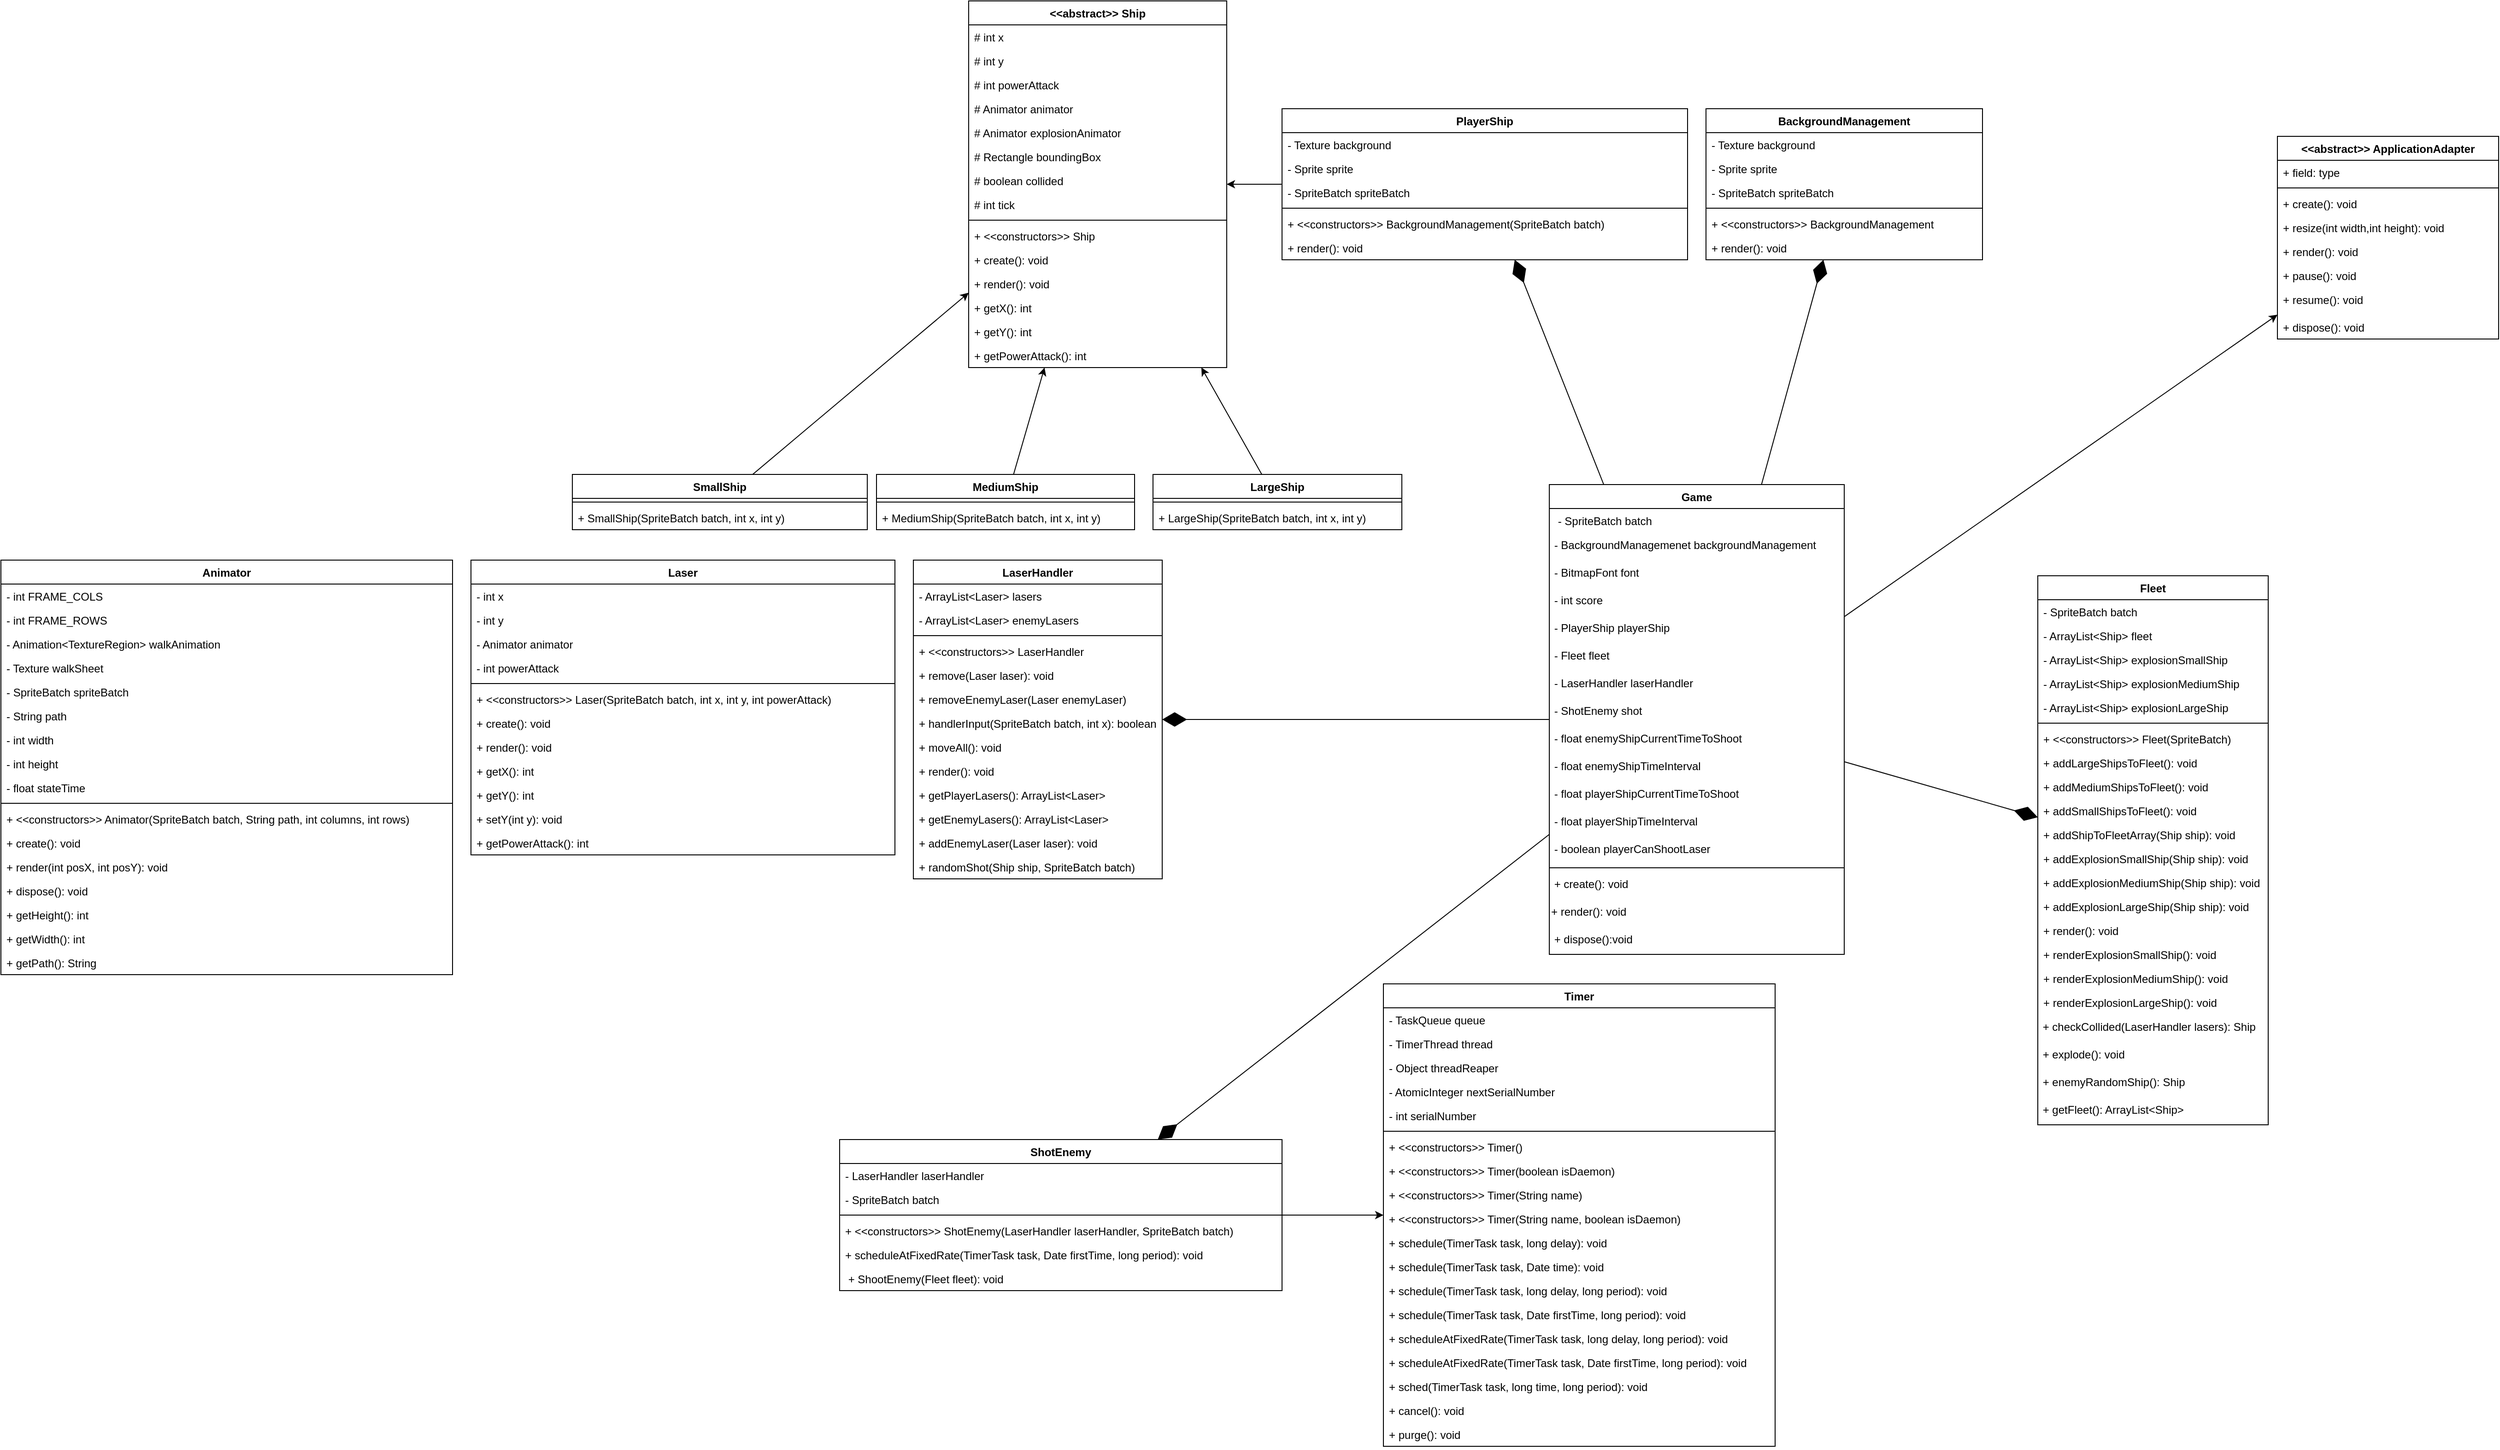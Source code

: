 <mxfile version="13.10.0" type="device"><diagram id="xO9tB3oJXpm8-txH_et_" name="Page-1"><mxGraphModel dx="3189" dy="1865" grid="1" gridSize="10" guides="1" tooltips="1" connect="1" arrows="1" fold="1" page="1" pageScale="1" pageWidth="827" pageHeight="1169" math="0" shadow="0"><root><mxCell id="0"/><mxCell id="1" parent="0"/><mxCell id="jhxN3Zaezb1N6122HeqL-1" value="&lt;&lt;abstract&gt;&gt; Ship" style="swimlane;fontStyle=1;align=center;verticalAlign=top;childLayout=stackLayout;horizontal=1;startSize=26;horizontalStack=0;resizeParent=1;resizeParentMax=0;resizeLast=0;collapsible=1;marginBottom=0;" vertex="1" parent="1"><mxGeometry x="-70" y="-337" width="280" height="398" as="geometry"><mxRectangle x="310" y="60" width="60" height="26" as="alternateBounds"/></mxGeometry></mxCell><mxCell id="jhxN3Zaezb1N6122HeqL-2" value="# int x" style="text;strokeColor=none;fillColor=none;align=left;verticalAlign=top;spacingLeft=4;spacingRight=4;overflow=hidden;rotatable=0;points=[[0,0.5],[1,0.5]];portConstraint=eastwest;" vertex="1" parent="jhxN3Zaezb1N6122HeqL-1"><mxGeometry y="26" width="280" height="26" as="geometry"/></mxCell><mxCell id="jhxN3Zaezb1N6122HeqL-119" value="# int y" style="text;strokeColor=none;fillColor=none;align=left;verticalAlign=top;spacingLeft=4;spacingRight=4;overflow=hidden;rotatable=0;points=[[0,0.5],[1,0.5]];portConstraint=eastwest;" vertex="1" parent="jhxN3Zaezb1N6122HeqL-1"><mxGeometry y="52" width="280" height="26" as="geometry"/></mxCell><mxCell id="jhxN3Zaezb1N6122HeqL-121" value="# int powerAttack" style="text;strokeColor=none;fillColor=none;align=left;verticalAlign=top;spacingLeft=4;spacingRight=4;overflow=hidden;rotatable=0;points=[[0,0.5],[1,0.5]];portConstraint=eastwest;" vertex="1" parent="jhxN3Zaezb1N6122HeqL-1"><mxGeometry y="78" width="280" height="26" as="geometry"/></mxCell><mxCell id="jhxN3Zaezb1N6122HeqL-122" value="# Animator animator" style="text;strokeColor=none;fillColor=none;align=left;verticalAlign=top;spacingLeft=4;spacingRight=4;overflow=hidden;rotatable=0;points=[[0,0.5],[1,0.5]];portConstraint=eastwest;" vertex="1" parent="jhxN3Zaezb1N6122HeqL-1"><mxGeometry y="104" width="280" height="26" as="geometry"/></mxCell><mxCell id="jhxN3Zaezb1N6122HeqL-123" value="# Animator explosionAnimator" style="text;strokeColor=none;fillColor=none;align=left;verticalAlign=top;spacingLeft=4;spacingRight=4;overflow=hidden;rotatable=0;points=[[0,0.5],[1,0.5]];portConstraint=eastwest;" vertex="1" parent="jhxN3Zaezb1N6122HeqL-1"><mxGeometry y="130" width="280" height="26" as="geometry"/></mxCell><mxCell id="jhxN3Zaezb1N6122HeqL-125" value="# Rectangle boundingBox" style="text;strokeColor=none;fillColor=none;align=left;verticalAlign=top;spacingLeft=4;spacingRight=4;overflow=hidden;rotatable=0;points=[[0,0.5],[1,0.5]];portConstraint=eastwest;" vertex="1" parent="jhxN3Zaezb1N6122HeqL-1"><mxGeometry y="156" width="280" height="26" as="geometry"/></mxCell><mxCell id="jhxN3Zaezb1N6122HeqL-126" value="# boolean collided" style="text;strokeColor=none;fillColor=none;align=left;verticalAlign=top;spacingLeft=4;spacingRight=4;overflow=hidden;rotatable=0;points=[[0,0.5],[1,0.5]];portConstraint=eastwest;" vertex="1" parent="jhxN3Zaezb1N6122HeqL-1"><mxGeometry y="182" width="280" height="26" as="geometry"/></mxCell><mxCell id="jhxN3Zaezb1N6122HeqL-127" value="# int tick" style="text;strokeColor=none;fillColor=none;align=left;verticalAlign=top;spacingLeft=4;spacingRight=4;overflow=hidden;rotatable=0;points=[[0,0.5],[1,0.5]];portConstraint=eastwest;" vertex="1" parent="jhxN3Zaezb1N6122HeqL-1"><mxGeometry y="208" width="280" height="26" as="geometry"/></mxCell><mxCell id="jhxN3Zaezb1N6122HeqL-3" value="" style="line;strokeWidth=1;fillColor=none;align=left;verticalAlign=middle;spacingTop=-1;spacingLeft=3;spacingRight=3;rotatable=0;labelPosition=right;points=[];portConstraint=eastwest;" vertex="1" parent="jhxN3Zaezb1N6122HeqL-1"><mxGeometry y="234" width="280" height="8" as="geometry"/></mxCell><mxCell id="jhxN3Zaezb1N6122HeqL-4" value="+ &lt;&lt;constructors&gt;&gt; Ship" style="text;strokeColor=none;fillColor=none;align=left;verticalAlign=top;spacingLeft=4;spacingRight=4;overflow=hidden;rotatable=0;points=[[0,0.5],[1,0.5]];portConstraint=eastwest;" vertex="1" parent="jhxN3Zaezb1N6122HeqL-1"><mxGeometry y="242" width="280" height="26" as="geometry"/></mxCell><mxCell id="jhxN3Zaezb1N6122HeqL-130" value="+ create(): void" style="text;strokeColor=none;fillColor=none;align=left;verticalAlign=top;spacingLeft=4;spacingRight=4;overflow=hidden;rotatable=0;points=[[0,0.5],[1,0.5]];portConstraint=eastwest;" vertex="1" parent="jhxN3Zaezb1N6122HeqL-1"><mxGeometry y="268" width="280" height="26" as="geometry"/></mxCell><mxCell id="jhxN3Zaezb1N6122HeqL-129" value="+ render(): void" style="text;strokeColor=none;fillColor=none;align=left;verticalAlign=top;spacingLeft=4;spacingRight=4;overflow=hidden;rotatable=0;points=[[0,0.5],[1,0.5]];portConstraint=eastwest;" vertex="1" parent="jhxN3Zaezb1N6122HeqL-1"><mxGeometry y="294" width="280" height="26" as="geometry"/></mxCell><mxCell id="jhxN3Zaezb1N6122HeqL-128" value="+ getX(): int" style="text;strokeColor=none;fillColor=none;align=left;verticalAlign=top;spacingLeft=4;spacingRight=4;overflow=hidden;rotatable=0;points=[[0,0.5],[1,0.5]];portConstraint=eastwest;" vertex="1" parent="jhxN3Zaezb1N6122HeqL-1"><mxGeometry y="320" width="280" height="26" as="geometry"/></mxCell><mxCell id="jhxN3Zaezb1N6122HeqL-131" value="+ getY(): int" style="text;strokeColor=none;fillColor=none;align=left;verticalAlign=top;spacingLeft=4;spacingRight=4;overflow=hidden;rotatable=0;points=[[0,0.5],[1,0.5]];portConstraint=eastwest;" vertex="1" parent="jhxN3Zaezb1N6122HeqL-1"><mxGeometry y="346" width="280" height="26" as="geometry"/></mxCell><mxCell id="jhxN3Zaezb1N6122HeqL-132" value="+ getPowerAttack(): int" style="text;strokeColor=none;fillColor=none;align=left;verticalAlign=top;spacingLeft=4;spacingRight=4;overflow=hidden;rotatable=0;points=[[0,0.5],[1,0.5]];portConstraint=eastwest;" vertex="1" parent="jhxN3Zaezb1N6122HeqL-1"><mxGeometry y="372" width="280" height="26" as="geometry"/></mxCell><mxCell id="jhxN3Zaezb1N6122HeqL-6" value="SmallShip" style="swimlane;fontStyle=1;align=center;verticalAlign=top;childLayout=stackLayout;horizontal=1;startSize=26;horizontalStack=0;resizeParent=1;resizeParentMax=0;resizeLast=0;collapsible=1;marginBottom=0;" vertex="1" parent="1"><mxGeometry x="-500" y="177" width="320" height="60" as="geometry"/></mxCell><mxCell id="jhxN3Zaezb1N6122HeqL-8" value="" style="line;strokeWidth=1;fillColor=none;align=left;verticalAlign=middle;spacingTop=-1;spacingLeft=3;spacingRight=3;rotatable=0;labelPosition=right;points=[];portConstraint=eastwest;" vertex="1" parent="jhxN3Zaezb1N6122HeqL-6"><mxGeometry y="26" width="320" height="8" as="geometry"/></mxCell><mxCell id="jhxN3Zaezb1N6122HeqL-9" value="+ SmallShip(SpriteBatch batch, int x, int y)" style="text;strokeColor=none;fillColor=none;align=left;verticalAlign=top;spacingLeft=4;spacingRight=4;overflow=hidden;rotatable=0;points=[[0,0.5],[1,0.5]];portConstraint=eastwest;" vertex="1" parent="jhxN3Zaezb1N6122HeqL-6"><mxGeometry y="34" width="320" height="26" as="geometry"/></mxCell><mxCell id="jhxN3Zaezb1N6122HeqL-18" value="MediumShip" style="swimlane;fontStyle=1;align=center;verticalAlign=top;childLayout=stackLayout;horizontal=1;startSize=26;horizontalStack=0;resizeParent=1;resizeParentMax=0;resizeLast=0;collapsible=1;marginBottom=0;" vertex="1" parent="1"><mxGeometry x="-170" y="177" width="280" height="60" as="geometry"/></mxCell><mxCell id="jhxN3Zaezb1N6122HeqL-20" value="" style="line;strokeWidth=1;fillColor=none;align=left;verticalAlign=middle;spacingTop=-1;spacingLeft=3;spacingRight=3;rotatable=0;labelPosition=right;points=[];portConstraint=eastwest;" vertex="1" parent="jhxN3Zaezb1N6122HeqL-18"><mxGeometry y="26" width="280" height="8" as="geometry"/></mxCell><mxCell id="jhxN3Zaezb1N6122HeqL-21" value="+ MediumShip(SpriteBatch batch, int x, int y)" style="text;strokeColor=none;fillColor=none;align=left;verticalAlign=top;spacingLeft=4;spacingRight=4;overflow=hidden;rotatable=0;points=[[0,0.5],[1,0.5]];portConstraint=eastwest;" vertex="1" parent="jhxN3Zaezb1N6122HeqL-18"><mxGeometry y="34" width="280" height="26" as="geometry"/></mxCell><mxCell id="jhxN3Zaezb1N6122HeqL-22" value="LargeShip" style="swimlane;fontStyle=1;align=center;verticalAlign=top;childLayout=stackLayout;horizontal=1;startSize=26;horizontalStack=0;resizeParent=1;resizeParentMax=0;resizeLast=0;collapsible=1;marginBottom=0;" vertex="1" parent="1"><mxGeometry x="130" y="177" width="270" height="60" as="geometry"/></mxCell><mxCell id="jhxN3Zaezb1N6122HeqL-24" value="" style="line;strokeWidth=1;fillColor=none;align=left;verticalAlign=middle;spacingTop=-1;spacingLeft=3;spacingRight=3;rotatable=0;labelPosition=right;points=[];portConstraint=eastwest;" vertex="1" parent="jhxN3Zaezb1N6122HeqL-22"><mxGeometry y="26" width="270" height="8" as="geometry"/></mxCell><mxCell id="jhxN3Zaezb1N6122HeqL-25" value="+ LargeShip(SpriteBatch batch, int x, int y)" style="text;strokeColor=none;fillColor=none;align=left;verticalAlign=top;spacingLeft=4;spacingRight=4;overflow=hidden;rotatable=0;points=[[0,0.5],[1,0.5]];portConstraint=eastwest;" vertex="1" parent="jhxN3Zaezb1N6122HeqL-22"><mxGeometry y="34" width="270" height="26" as="geometry"/></mxCell><mxCell id="jhxN3Zaezb1N6122HeqL-26" value="Fleet" style="swimlane;fontStyle=1;align=center;verticalAlign=top;childLayout=stackLayout;horizontal=1;startSize=26;horizontalStack=0;resizeParent=1;resizeParentMax=0;resizeLast=0;collapsible=1;marginBottom=0;" vertex="1" parent="1"><mxGeometry x="1090" y="287" width="250" height="596" as="geometry"/></mxCell><mxCell id="jhxN3Zaezb1N6122HeqL-27" value="- SpriteBatch batch" style="text;strokeColor=none;fillColor=none;align=left;verticalAlign=top;spacingLeft=4;spacingRight=4;overflow=hidden;rotatable=0;points=[[0,0.5],[1,0.5]];portConstraint=eastwest;" vertex="1" parent="jhxN3Zaezb1N6122HeqL-26"><mxGeometry y="26" width="250" height="26" as="geometry"/></mxCell><mxCell id="jhxN3Zaezb1N6122HeqL-137" value="- ArrayList&lt;Ship&gt; fleet" style="text;strokeColor=none;fillColor=none;align=left;verticalAlign=top;spacingLeft=4;spacingRight=4;overflow=hidden;rotatable=0;points=[[0,0.5],[1,0.5]];portConstraint=eastwest;" vertex="1" parent="jhxN3Zaezb1N6122HeqL-26"><mxGeometry y="52" width="250" height="26" as="geometry"/></mxCell><mxCell id="jhxN3Zaezb1N6122HeqL-139" value="- ArrayList&lt;Ship&gt; explosionSmallShip" style="text;strokeColor=none;fillColor=none;align=left;verticalAlign=top;spacingLeft=4;spacingRight=4;overflow=hidden;rotatable=0;points=[[0,0.5],[1,0.5]];portConstraint=eastwest;" vertex="1" parent="jhxN3Zaezb1N6122HeqL-26"><mxGeometry y="78" width="250" height="26" as="geometry"/></mxCell><mxCell id="jhxN3Zaezb1N6122HeqL-140" value="- ArrayList&lt;Ship&gt; explosionMediumShip" style="text;strokeColor=none;fillColor=none;align=left;verticalAlign=top;spacingLeft=4;spacingRight=4;overflow=hidden;rotatable=0;points=[[0,0.5],[1,0.5]];portConstraint=eastwest;" vertex="1" parent="jhxN3Zaezb1N6122HeqL-26"><mxGeometry y="104" width="250" height="26" as="geometry"/></mxCell><mxCell id="jhxN3Zaezb1N6122HeqL-138" value="- ArrayList&lt;Ship&gt; explosionLargeShip" style="text;strokeColor=none;fillColor=none;align=left;verticalAlign=top;spacingLeft=4;spacingRight=4;overflow=hidden;rotatable=0;points=[[0,0.5],[1,0.5]];portConstraint=eastwest;" vertex="1" parent="jhxN3Zaezb1N6122HeqL-26"><mxGeometry y="130" width="250" height="26" as="geometry"/></mxCell><mxCell id="jhxN3Zaezb1N6122HeqL-28" value="" style="line;strokeWidth=1;fillColor=none;align=left;verticalAlign=middle;spacingTop=-1;spacingLeft=3;spacingRight=3;rotatable=0;labelPosition=right;points=[];portConstraint=eastwest;" vertex="1" parent="jhxN3Zaezb1N6122HeqL-26"><mxGeometry y="156" width="250" height="8" as="geometry"/></mxCell><mxCell id="jhxN3Zaezb1N6122HeqL-29" value="+ &lt;&lt;constructors&gt;&gt; Fleet(SpriteBatch)" style="text;strokeColor=none;fillColor=none;align=left;verticalAlign=top;spacingLeft=4;spacingRight=4;overflow=hidden;rotatable=0;points=[[0,0.5],[1,0.5]];portConstraint=eastwest;" vertex="1" parent="jhxN3Zaezb1N6122HeqL-26"><mxGeometry y="164" width="250" height="26" as="geometry"/></mxCell><mxCell id="jhxN3Zaezb1N6122HeqL-141" value="+ addLargeShipsToFleet(): void" style="text;strokeColor=none;fillColor=none;align=left;verticalAlign=top;spacingLeft=4;spacingRight=4;overflow=hidden;rotatable=0;points=[[0,0.5],[1,0.5]];portConstraint=eastwest;" vertex="1" parent="jhxN3Zaezb1N6122HeqL-26"><mxGeometry y="190" width="250" height="26" as="geometry"/></mxCell><mxCell id="jhxN3Zaezb1N6122HeqL-142" value="+ addMediumShipsToFleet(): void" style="text;strokeColor=none;fillColor=none;align=left;verticalAlign=top;spacingLeft=4;spacingRight=4;overflow=hidden;rotatable=0;points=[[0,0.5],[1,0.5]];portConstraint=eastwest;" vertex="1" parent="jhxN3Zaezb1N6122HeqL-26"><mxGeometry y="216" width="250" height="26" as="geometry"/></mxCell><mxCell id="jhxN3Zaezb1N6122HeqL-143" value="+ addSmallShipsToFleet(): void" style="text;strokeColor=none;fillColor=none;align=left;verticalAlign=top;spacingLeft=4;spacingRight=4;overflow=hidden;rotatable=0;points=[[0,0.5],[1,0.5]];portConstraint=eastwest;" vertex="1" parent="jhxN3Zaezb1N6122HeqL-26"><mxGeometry y="242" width="250" height="26" as="geometry"/></mxCell><mxCell id="jhxN3Zaezb1N6122HeqL-144" value="+ addShipToFleetArray(Ship ship): void" style="text;strokeColor=none;fillColor=none;align=left;verticalAlign=top;spacingLeft=4;spacingRight=4;overflow=hidden;rotatable=0;points=[[0,0.5],[1,0.5]];portConstraint=eastwest;" vertex="1" parent="jhxN3Zaezb1N6122HeqL-26"><mxGeometry y="268" width="250" height="26" as="geometry"/></mxCell><mxCell id="jhxN3Zaezb1N6122HeqL-146" value="+ addExplosionSmallShip(Ship ship): void" style="text;strokeColor=none;fillColor=none;align=left;verticalAlign=top;spacingLeft=4;spacingRight=4;overflow=hidden;rotatable=0;points=[[0,0.5],[1,0.5]];portConstraint=eastwest;" vertex="1" parent="jhxN3Zaezb1N6122HeqL-26"><mxGeometry y="294" width="250" height="26" as="geometry"/></mxCell><mxCell id="jhxN3Zaezb1N6122HeqL-149" value="+ addExplosionMediumShip(Ship ship): void" style="text;strokeColor=none;fillColor=none;align=left;verticalAlign=top;spacingLeft=4;spacingRight=4;overflow=hidden;rotatable=0;points=[[0,0.5],[1,0.5]];portConstraint=eastwest;" vertex="1" parent="jhxN3Zaezb1N6122HeqL-26"><mxGeometry y="320" width="250" height="26" as="geometry"/></mxCell><mxCell id="jhxN3Zaezb1N6122HeqL-148" value="+ addExplosionLargeShip(Ship ship): void" style="text;strokeColor=none;fillColor=none;align=left;verticalAlign=top;spacingLeft=4;spacingRight=4;overflow=hidden;rotatable=0;points=[[0,0.5],[1,0.5]];portConstraint=eastwest;" vertex="1" parent="jhxN3Zaezb1N6122HeqL-26"><mxGeometry y="346" width="250" height="26" as="geometry"/></mxCell><mxCell id="jhxN3Zaezb1N6122HeqL-147" value="+ render(): void" style="text;strokeColor=none;fillColor=none;align=left;verticalAlign=top;spacingLeft=4;spacingRight=4;overflow=hidden;rotatable=0;points=[[0,0.5],[1,0.5]];portConstraint=eastwest;" vertex="1" parent="jhxN3Zaezb1N6122HeqL-26"><mxGeometry y="372" width="250" height="26" as="geometry"/></mxCell><mxCell id="jhxN3Zaezb1N6122HeqL-151" value="+ renderExplosionSmallShip(): void" style="text;strokeColor=none;fillColor=none;align=left;verticalAlign=top;spacingLeft=4;spacingRight=4;overflow=hidden;rotatable=0;points=[[0,0.5],[1,0.5]];portConstraint=eastwest;" vertex="1" parent="jhxN3Zaezb1N6122HeqL-26"><mxGeometry y="398" width="250" height="26" as="geometry"/></mxCell><mxCell id="jhxN3Zaezb1N6122HeqL-152" value="+ renderExplosionMediumShip(): void" style="text;strokeColor=none;fillColor=none;align=left;verticalAlign=top;spacingLeft=4;spacingRight=4;overflow=hidden;rotatable=0;points=[[0,0.5],[1,0.5]];portConstraint=eastwest;" vertex="1" parent="jhxN3Zaezb1N6122HeqL-26"><mxGeometry y="424" width="250" height="26" as="geometry"/></mxCell><mxCell id="jhxN3Zaezb1N6122HeqL-150" value="+ renderExplosionLargeShip(): void" style="text;strokeColor=none;fillColor=none;align=left;verticalAlign=top;spacingLeft=4;spacingRight=4;overflow=hidden;rotatable=0;points=[[0,0.5],[1,0.5]];portConstraint=eastwest;" vertex="1" parent="jhxN3Zaezb1N6122HeqL-26"><mxGeometry y="450" width="250" height="26" as="geometry"/></mxCell><mxCell id="jhxN3Zaezb1N6122HeqL-153" value="&amp;nbsp;+ checkCollided(LaserHandler lasers): Ship" style="text;whiteSpace=wrap;html=1;fontSize=12;" vertex="1" parent="jhxN3Zaezb1N6122HeqL-26"><mxGeometry y="476" width="250" height="30" as="geometry"/></mxCell><mxCell id="jhxN3Zaezb1N6122HeqL-154" value="&amp;nbsp;+ explode(): void" style="text;whiteSpace=wrap;html=1;fontSize=12;" vertex="1" parent="jhxN3Zaezb1N6122HeqL-26"><mxGeometry y="506" width="250" height="30" as="geometry"/></mxCell><mxCell id="jhxN3Zaezb1N6122HeqL-155" value="&amp;nbsp;+ enemyRandomShip(): Ship" style="text;whiteSpace=wrap;html=1;fontSize=12;" vertex="1" parent="jhxN3Zaezb1N6122HeqL-26"><mxGeometry y="536" width="250" height="30" as="geometry"/></mxCell><mxCell id="jhxN3Zaezb1N6122HeqL-156" value="&amp;nbsp;+ getFleet(): ArrayList&amp;lt;Ship&amp;gt;" style="text;whiteSpace=wrap;html=1;fontSize=12;" vertex="1" parent="jhxN3Zaezb1N6122HeqL-26"><mxGeometry y="566" width="250" height="30" as="geometry"/></mxCell><mxCell id="jhxN3Zaezb1N6122HeqL-30" value="" style="endArrow=classic;html=1;" edge="1" parent="1" source="jhxN3Zaezb1N6122HeqL-6" target="jhxN3Zaezb1N6122HeqL-1"><mxGeometry width="50" height="50" relative="1" as="geometry"><mxPoint x="390" y="350" as="sourcePoint"/><mxPoint x="440" y="300" as="targetPoint"/></mxGeometry></mxCell><mxCell id="jhxN3Zaezb1N6122HeqL-31" value="" style="endArrow=classic;html=1;" edge="1" parent="1" source="jhxN3Zaezb1N6122HeqL-18" target="jhxN3Zaezb1N6122HeqL-1"><mxGeometry width="50" height="50" relative="1" as="geometry"><mxPoint x="390" y="350" as="sourcePoint"/><mxPoint x="440" y="300" as="targetPoint"/></mxGeometry></mxCell><mxCell id="jhxN3Zaezb1N6122HeqL-32" value="" style="endArrow=classic;html=1;" edge="1" parent="1" source="jhxN3Zaezb1N6122HeqL-22" target="jhxN3Zaezb1N6122HeqL-1"><mxGeometry width="50" height="50" relative="1" as="geometry"><mxPoint x="390" y="350" as="sourcePoint"/><mxPoint x="440" y="300" as="targetPoint"/></mxGeometry></mxCell><mxCell id="jhxN3Zaezb1N6122HeqL-33" value="PlayerShip" style="swimlane;fontStyle=1;align=center;verticalAlign=top;childLayout=stackLayout;horizontal=1;startSize=26;horizontalStack=0;resizeParent=1;resizeParentMax=0;resizeLast=0;collapsible=1;marginBottom=0;" vertex="1" parent="1"><mxGeometry x="270" y="-220" width="440" height="164" as="geometry"/></mxCell><mxCell id="jhxN3Zaezb1N6122HeqL-34" value="- Texture background" style="text;strokeColor=none;fillColor=none;align=left;verticalAlign=top;spacingLeft=4;spacingRight=4;overflow=hidden;rotatable=0;points=[[0,0.5],[1,0.5]];portConstraint=eastwest;" vertex="1" parent="jhxN3Zaezb1N6122HeqL-33"><mxGeometry y="26" width="440" height="26" as="geometry"/></mxCell><mxCell id="jhxN3Zaezb1N6122HeqL-134" value="- Sprite sprite" style="text;strokeColor=none;fillColor=none;align=left;verticalAlign=top;spacingLeft=4;spacingRight=4;overflow=hidden;rotatable=0;points=[[0,0.5],[1,0.5]];portConstraint=eastwest;" vertex="1" parent="jhxN3Zaezb1N6122HeqL-33"><mxGeometry y="52" width="440" height="26" as="geometry"/></mxCell><mxCell id="jhxN3Zaezb1N6122HeqL-133" value="- SpriteBatch spriteBatch" style="text;strokeColor=none;fillColor=none;align=left;verticalAlign=top;spacingLeft=4;spacingRight=4;overflow=hidden;rotatable=0;points=[[0,0.5],[1,0.5]];portConstraint=eastwest;" vertex="1" parent="jhxN3Zaezb1N6122HeqL-33"><mxGeometry y="78" width="440" height="26" as="geometry"/></mxCell><mxCell id="jhxN3Zaezb1N6122HeqL-35" value="" style="line;strokeWidth=1;fillColor=none;align=left;verticalAlign=middle;spacingTop=-1;spacingLeft=3;spacingRight=3;rotatable=0;labelPosition=right;points=[];portConstraint=eastwest;" vertex="1" parent="jhxN3Zaezb1N6122HeqL-33"><mxGeometry y="104" width="440" height="8" as="geometry"/></mxCell><mxCell id="jhxN3Zaezb1N6122HeqL-36" value="+ &lt;&lt;constructors&gt;&gt; BackgroundManagement(SpriteBatch batch)" style="text;strokeColor=none;fillColor=none;align=left;verticalAlign=top;spacingLeft=4;spacingRight=4;overflow=hidden;rotatable=0;points=[[0,0.5],[1,0.5]];portConstraint=eastwest;" vertex="1" parent="jhxN3Zaezb1N6122HeqL-33"><mxGeometry y="112" width="440" height="26" as="geometry"/></mxCell><mxCell id="jhxN3Zaezb1N6122HeqL-135" value="+ render(): void" style="text;strokeColor=none;fillColor=none;align=left;verticalAlign=top;spacingLeft=4;spacingRight=4;overflow=hidden;rotatable=0;points=[[0,0.5],[1,0.5]];portConstraint=eastwest;" vertex="1" parent="jhxN3Zaezb1N6122HeqL-33"><mxGeometry y="138" width="440" height="26" as="geometry"/></mxCell><mxCell id="jhxN3Zaezb1N6122HeqL-37" value="" style="endArrow=classic;html=1;" edge="1" parent="1" source="jhxN3Zaezb1N6122HeqL-33" target="jhxN3Zaezb1N6122HeqL-1"><mxGeometry width="50" height="50" relative="1" as="geometry"><mxPoint x="390" y="360" as="sourcePoint"/><mxPoint x="440" y="310" as="targetPoint"/></mxGeometry></mxCell><mxCell id="jhxN3Zaezb1N6122HeqL-38" value="LaserHandler" style="swimlane;fontStyle=1;align=center;verticalAlign=top;childLayout=stackLayout;horizontal=1;startSize=26;horizontalStack=0;resizeParent=1;resizeParentMax=0;resizeLast=0;collapsible=1;marginBottom=0;" vertex="1" parent="1"><mxGeometry x="-130" y="270" width="270" height="346" as="geometry"/></mxCell><mxCell id="jhxN3Zaezb1N6122HeqL-39" value="- ArrayList&lt;Laser&gt; lasers" style="text;strokeColor=none;fillColor=none;align=left;verticalAlign=top;spacingLeft=4;spacingRight=4;overflow=hidden;rotatable=0;points=[[0,0.5],[1,0.5]];portConstraint=eastwest;" vertex="1" parent="jhxN3Zaezb1N6122HeqL-38"><mxGeometry y="26" width="270" height="26" as="geometry"/></mxCell><mxCell id="jhxN3Zaezb1N6122HeqL-167" value="- ArrayList&lt;Laser&gt; enemyLasers" style="text;strokeColor=none;fillColor=none;align=left;verticalAlign=top;spacingLeft=4;spacingRight=4;overflow=hidden;rotatable=0;points=[[0,0.5],[1,0.5]];portConstraint=eastwest;" vertex="1" parent="jhxN3Zaezb1N6122HeqL-38"><mxGeometry y="52" width="270" height="26" as="geometry"/></mxCell><mxCell id="jhxN3Zaezb1N6122HeqL-40" value="" style="line;strokeWidth=1;fillColor=none;align=left;verticalAlign=middle;spacingTop=-1;spacingLeft=3;spacingRight=3;rotatable=0;labelPosition=right;points=[];portConstraint=eastwest;" vertex="1" parent="jhxN3Zaezb1N6122HeqL-38"><mxGeometry y="78" width="270" height="8" as="geometry"/></mxCell><mxCell id="jhxN3Zaezb1N6122HeqL-41" value="+ &lt;&lt;constructors&gt;&gt; LaserHandler" style="text;strokeColor=none;fillColor=none;align=left;verticalAlign=top;spacingLeft=4;spacingRight=4;overflow=hidden;rotatable=0;points=[[0,0.5],[1,0.5]];portConstraint=eastwest;" vertex="1" parent="jhxN3Zaezb1N6122HeqL-38"><mxGeometry y="86" width="270" height="26" as="geometry"/></mxCell><mxCell id="jhxN3Zaezb1N6122HeqL-170" value="+ remove(Laser laser): void" style="text;strokeColor=none;fillColor=none;align=left;verticalAlign=top;spacingLeft=4;spacingRight=4;overflow=hidden;rotatable=0;points=[[0,0.5],[1,0.5]];portConstraint=eastwest;" vertex="1" parent="jhxN3Zaezb1N6122HeqL-38"><mxGeometry y="112" width="270" height="26" as="geometry"/></mxCell><mxCell id="jhxN3Zaezb1N6122HeqL-171" value="+ removeEnemyLaser(Laser enemyLaser)" style="text;strokeColor=none;fillColor=none;align=left;verticalAlign=top;spacingLeft=4;spacingRight=4;overflow=hidden;rotatable=0;points=[[0,0.5],[1,0.5]];portConstraint=eastwest;" vertex="1" parent="jhxN3Zaezb1N6122HeqL-38"><mxGeometry y="138" width="270" height="26" as="geometry"/></mxCell><mxCell id="jhxN3Zaezb1N6122HeqL-175" value="+ handlerInput(SpriteBatch batch, int x): boolean" style="text;strokeColor=none;fillColor=none;align=left;verticalAlign=top;spacingLeft=4;spacingRight=4;overflow=hidden;rotatable=0;points=[[0,0.5],[1,0.5]];portConstraint=eastwest;" vertex="1" parent="jhxN3Zaezb1N6122HeqL-38"><mxGeometry y="164" width="270" height="26" as="geometry"/></mxCell><mxCell id="jhxN3Zaezb1N6122HeqL-174" value="+ moveAll(): void" style="text;strokeColor=none;fillColor=none;align=left;verticalAlign=top;spacingLeft=4;spacingRight=4;overflow=hidden;rotatable=0;points=[[0,0.5],[1,0.5]];portConstraint=eastwest;" vertex="1" parent="jhxN3Zaezb1N6122HeqL-38"><mxGeometry y="190" width="270" height="26" as="geometry"/></mxCell><mxCell id="jhxN3Zaezb1N6122HeqL-173" value="+ render(): void" style="text;strokeColor=none;fillColor=none;align=left;verticalAlign=top;spacingLeft=4;spacingRight=4;overflow=hidden;rotatable=0;points=[[0,0.5],[1,0.5]];portConstraint=eastwest;" vertex="1" parent="jhxN3Zaezb1N6122HeqL-38"><mxGeometry y="216" width="270" height="26" as="geometry"/></mxCell><mxCell id="jhxN3Zaezb1N6122HeqL-172" value="+ getPlayerLasers(): ArrayList&lt;Laser&gt;" style="text;strokeColor=none;fillColor=none;align=left;verticalAlign=top;spacingLeft=4;spacingRight=4;overflow=hidden;rotatable=0;points=[[0,0.5],[1,0.5]];portConstraint=eastwest;" vertex="1" parent="jhxN3Zaezb1N6122HeqL-38"><mxGeometry y="242" width="270" height="26" as="geometry"/></mxCell><mxCell id="jhxN3Zaezb1N6122HeqL-176" value="+ getEnemyLasers(): ArrayList&lt;Laser&gt;" style="text;strokeColor=none;fillColor=none;align=left;verticalAlign=top;spacingLeft=4;spacingRight=4;overflow=hidden;rotatable=0;points=[[0,0.5],[1,0.5]];portConstraint=eastwest;" vertex="1" parent="jhxN3Zaezb1N6122HeqL-38"><mxGeometry y="268" width="270" height="26" as="geometry"/></mxCell><mxCell id="jhxN3Zaezb1N6122HeqL-169" value="+ addEnemyLaser(Laser laser): void" style="text;strokeColor=none;fillColor=none;align=left;verticalAlign=top;spacingLeft=4;spacingRight=4;overflow=hidden;rotatable=0;points=[[0,0.5],[1,0.5]];portConstraint=eastwest;" vertex="1" parent="jhxN3Zaezb1N6122HeqL-38"><mxGeometry y="294" width="270" height="26" as="geometry"/></mxCell><mxCell id="jhxN3Zaezb1N6122HeqL-177" value="+ randomShot(Ship ship, SpriteBatch batch)" style="text;strokeColor=none;fillColor=none;align=left;verticalAlign=top;spacingLeft=4;spacingRight=4;overflow=hidden;rotatable=0;points=[[0,0.5],[1,0.5]];portConstraint=eastwest;" vertex="1" parent="jhxN3Zaezb1N6122HeqL-38"><mxGeometry y="320" width="270" height="26" as="geometry"/></mxCell><mxCell id="jhxN3Zaezb1N6122HeqL-42" value="Laser" style="swimlane;fontStyle=1;align=center;verticalAlign=top;childLayout=stackLayout;horizontal=1;startSize=26;horizontalStack=0;resizeParent=1;resizeParentMax=0;resizeLast=0;collapsible=1;marginBottom=0;" vertex="1" parent="1"><mxGeometry x="-610" y="270" width="460" height="320" as="geometry"/></mxCell><mxCell id="jhxN3Zaezb1N6122HeqL-43" value="- int x" style="text;strokeColor=none;fillColor=none;align=left;verticalAlign=top;spacingLeft=4;spacingRight=4;overflow=hidden;rotatable=0;points=[[0,0.5],[1,0.5]];portConstraint=eastwest;" vertex="1" parent="jhxN3Zaezb1N6122HeqL-42"><mxGeometry y="26" width="460" height="26" as="geometry"/></mxCell><mxCell id="jhxN3Zaezb1N6122HeqL-158" value="- int y" style="text;strokeColor=none;fillColor=none;align=left;verticalAlign=top;spacingLeft=4;spacingRight=4;overflow=hidden;rotatable=0;points=[[0,0.5],[1,0.5]];portConstraint=eastwest;" vertex="1" parent="jhxN3Zaezb1N6122HeqL-42"><mxGeometry y="52" width="460" height="26" as="geometry"/></mxCell><mxCell id="jhxN3Zaezb1N6122HeqL-159" value="- Animator animator" style="text;strokeColor=none;fillColor=none;align=left;verticalAlign=top;spacingLeft=4;spacingRight=4;overflow=hidden;rotatable=0;points=[[0,0.5],[1,0.5]];portConstraint=eastwest;" vertex="1" parent="jhxN3Zaezb1N6122HeqL-42"><mxGeometry y="78" width="460" height="26" as="geometry"/></mxCell><mxCell id="jhxN3Zaezb1N6122HeqL-157" value="- int powerAttack" style="text;strokeColor=none;fillColor=none;align=left;verticalAlign=top;spacingLeft=4;spacingRight=4;overflow=hidden;rotatable=0;points=[[0,0.5],[1,0.5]];portConstraint=eastwest;" vertex="1" parent="jhxN3Zaezb1N6122HeqL-42"><mxGeometry y="104" width="460" height="26" as="geometry"/></mxCell><mxCell id="jhxN3Zaezb1N6122HeqL-44" value="" style="line;strokeWidth=1;fillColor=none;align=left;verticalAlign=middle;spacingTop=-1;spacingLeft=3;spacingRight=3;rotatable=0;labelPosition=right;points=[];portConstraint=eastwest;" vertex="1" parent="jhxN3Zaezb1N6122HeqL-42"><mxGeometry y="130" width="460" height="8" as="geometry"/></mxCell><mxCell id="jhxN3Zaezb1N6122HeqL-161" value="+ &lt;&lt;constructors&gt;&gt; Laser(SpriteBatch batch, int x, int y, int powerAttack)" style="text;strokeColor=none;fillColor=none;align=left;verticalAlign=top;spacingLeft=4;spacingRight=4;overflow=hidden;rotatable=0;points=[[0,0.5],[1,0.5]];portConstraint=eastwest;" vertex="1" parent="jhxN3Zaezb1N6122HeqL-42"><mxGeometry y="138" width="460" height="26" as="geometry"/></mxCell><mxCell id="jhxN3Zaezb1N6122HeqL-45" value="+ create(): void" style="text;strokeColor=none;fillColor=none;align=left;verticalAlign=top;spacingLeft=4;spacingRight=4;overflow=hidden;rotatable=0;points=[[0,0.5],[1,0.5]];portConstraint=eastwest;" vertex="1" parent="jhxN3Zaezb1N6122HeqL-42"><mxGeometry y="164" width="460" height="26" as="geometry"/></mxCell><mxCell id="jhxN3Zaezb1N6122HeqL-163" value="+ render(): void" style="text;strokeColor=none;fillColor=none;align=left;verticalAlign=top;spacingLeft=4;spacingRight=4;overflow=hidden;rotatable=0;points=[[0,0.5],[1,0.5]];portConstraint=eastwest;" vertex="1" parent="jhxN3Zaezb1N6122HeqL-42"><mxGeometry y="190" width="460" height="26" as="geometry"/></mxCell><mxCell id="jhxN3Zaezb1N6122HeqL-164" value="+ getX(): int" style="text;strokeColor=none;fillColor=none;align=left;verticalAlign=top;spacingLeft=4;spacingRight=4;overflow=hidden;rotatable=0;points=[[0,0.5],[1,0.5]];portConstraint=eastwest;" vertex="1" parent="jhxN3Zaezb1N6122HeqL-42"><mxGeometry y="216" width="460" height="26" as="geometry"/></mxCell><mxCell id="jhxN3Zaezb1N6122HeqL-162" value="+ getY(): int" style="text;strokeColor=none;fillColor=none;align=left;verticalAlign=top;spacingLeft=4;spacingRight=4;overflow=hidden;rotatable=0;points=[[0,0.5],[1,0.5]];portConstraint=eastwest;" vertex="1" parent="jhxN3Zaezb1N6122HeqL-42"><mxGeometry y="242" width="460" height="26" as="geometry"/></mxCell><mxCell id="jhxN3Zaezb1N6122HeqL-160" value="+ setY(int y): void" style="text;strokeColor=none;fillColor=none;align=left;verticalAlign=top;spacingLeft=4;spacingRight=4;overflow=hidden;rotatable=0;points=[[0,0.5],[1,0.5]];portConstraint=eastwest;" vertex="1" parent="jhxN3Zaezb1N6122HeqL-42"><mxGeometry y="268" width="460" height="26" as="geometry"/></mxCell><mxCell id="jhxN3Zaezb1N6122HeqL-165" value="+ getPowerAttack(): int" style="text;strokeColor=none;fillColor=none;align=left;verticalAlign=top;spacingLeft=4;spacingRight=4;overflow=hidden;rotatable=0;points=[[0,0.5],[1,0.5]];portConstraint=eastwest;" vertex="1" parent="jhxN3Zaezb1N6122HeqL-42"><mxGeometry y="294" width="460" height="26" as="geometry"/></mxCell><mxCell id="jhxN3Zaezb1N6122HeqL-46" value="BackgroundManagement" style="swimlane;fontStyle=1;align=center;verticalAlign=top;childLayout=stackLayout;horizontal=1;startSize=26;horizontalStack=0;resizeParent=1;resizeParentMax=0;resizeLast=0;collapsible=1;marginBottom=0;" vertex="1" parent="1"><mxGeometry x="730" y="-220" width="300" height="164" as="geometry"/></mxCell><mxCell id="jhxN3Zaezb1N6122HeqL-47" value="- Texture background" style="text;strokeColor=none;fillColor=none;align=left;verticalAlign=top;spacingLeft=4;spacingRight=4;overflow=hidden;rotatable=0;points=[[0,0.5],[1,0.5]];portConstraint=eastwest;" vertex="1" parent="jhxN3Zaezb1N6122HeqL-46"><mxGeometry y="26" width="300" height="26" as="geometry"/></mxCell><mxCell id="jhxN3Zaezb1N6122HeqL-179" value="- Sprite sprite" style="text;strokeColor=none;fillColor=none;align=left;verticalAlign=top;spacingLeft=4;spacingRight=4;overflow=hidden;rotatable=0;points=[[0,0.5],[1,0.5]];portConstraint=eastwest;" vertex="1" parent="jhxN3Zaezb1N6122HeqL-46"><mxGeometry y="52" width="300" height="26" as="geometry"/></mxCell><mxCell id="jhxN3Zaezb1N6122HeqL-178" value="- SpriteBatch spriteBatch" style="text;strokeColor=none;fillColor=none;align=left;verticalAlign=top;spacingLeft=4;spacingRight=4;overflow=hidden;rotatable=0;points=[[0,0.5],[1,0.5]];portConstraint=eastwest;" vertex="1" parent="jhxN3Zaezb1N6122HeqL-46"><mxGeometry y="78" width="300" height="26" as="geometry"/></mxCell><mxCell id="jhxN3Zaezb1N6122HeqL-48" value="" style="line;strokeWidth=1;fillColor=none;align=left;verticalAlign=middle;spacingTop=-1;spacingLeft=3;spacingRight=3;rotatable=0;labelPosition=right;points=[];portConstraint=eastwest;" vertex="1" parent="jhxN3Zaezb1N6122HeqL-46"><mxGeometry y="104" width="300" height="8" as="geometry"/></mxCell><mxCell id="jhxN3Zaezb1N6122HeqL-49" value="+ &lt;&lt;constructors&gt;&gt; BackgroundManagement" style="text;strokeColor=none;fillColor=none;align=left;verticalAlign=top;spacingLeft=4;spacingRight=4;overflow=hidden;rotatable=0;points=[[0,0.5],[1,0.5]];portConstraint=eastwest;" vertex="1" parent="jhxN3Zaezb1N6122HeqL-46"><mxGeometry y="112" width="300" height="26" as="geometry"/></mxCell><mxCell id="jhxN3Zaezb1N6122HeqL-180" value="+ render(): void" style="text;strokeColor=none;fillColor=none;align=left;verticalAlign=top;spacingLeft=4;spacingRight=4;overflow=hidden;rotatable=0;points=[[0,0.5],[1,0.5]];portConstraint=eastwest;" vertex="1" parent="jhxN3Zaezb1N6122HeqL-46"><mxGeometry y="138" width="300" height="26" as="geometry"/></mxCell><mxCell id="jhxN3Zaezb1N6122HeqL-50" value="Animator" style="swimlane;fontStyle=1;align=center;verticalAlign=top;childLayout=stackLayout;horizontal=1;startSize=26;horizontalStack=0;resizeParent=1;resizeParentMax=0;resizeLast=0;collapsible=1;marginBottom=0;" vertex="1" parent="1"><mxGeometry x="-1120" y="270" width="490" height="450" as="geometry"/></mxCell><mxCell id="jhxN3Zaezb1N6122HeqL-51" value="- int FRAME_COLS" style="text;strokeColor=none;fillColor=none;align=left;verticalAlign=top;spacingLeft=4;spacingRight=4;overflow=hidden;rotatable=0;points=[[0,0.5],[1,0.5]];portConstraint=eastwest;" vertex="1" parent="jhxN3Zaezb1N6122HeqL-50"><mxGeometry y="26" width="490" height="26" as="geometry"/></mxCell><mxCell id="jhxN3Zaezb1N6122HeqL-181" value="- int FRAME_ROWS" style="text;strokeColor=none;fillColor=none;align=left;verticalAlign=top;spacingLeft=4;spacingRight=4;overflow=hidden;rotatable=0;points=[[0,0.5],[1,0.5]];portConstraint=eastwest;" vertex="1" parent="jhxN3Zaezb1N6122HeqL-50"><mxGeometry y="52" width="490" height="26" as="geometry"/></mxCell><mxCell id="jhxN3Zaezb1N6122HeqL-183" value="- Animation&lt;TextureRegion&gt; walkAnimation" style="text;strokeColor=none;fillColor=none;align=left;verticalAlign=top;spacingLeft=4;spacingRight=4;overflow=hidden;rotatable=0;points=[[0,0.5],[1,0.5]];portConstraint=eastwest;" vertex="1" parent="jhxN3Zaezb1N6122HeqL-50"><mxGeometry y="78" width="490" height="26" as="geometry"/></mxCell><mxCell id="jhxN3Zaezb1N6122HeqL-184" value="- Texture walkSheet" style="text;strokeColor=none;fillColor=none;align=left;verticalAlign=top;spacingLeft=4;spacingRight=4;overflow=hidden;rotatable=0;points=[[0,0.5],[1,0.5]];portConstraint=eastwest;" vertex="1" parent="jhxN3Zaezb1N6122HeqL-50"><mxGeometry y="104" width="490" height="26" as="geometry"/></mxCell><mxCell id="jhxN3Zaezb1N6122HeqL-185" value="- SpriteBatch spriteBatch" style="text;strokeColor=none;fillColor=none;align=left;verticalAlign=top;spacingLeft=4;spacingRight=4;overflow=hidden;rotatable=0;points=[[0,0.5],[1,0.5]];portConstraint=eastwest;" vertex="1" parent="jhxN3Zaezb1N6122HeqL-50"><mxGeometry y="130" width="490" height="26" as="geometry"/></mxCell><mxCell id="jhxN3Zaezb1N6122HeqL-182" value="- String path" style="text;strokeColor=none;fillColor=none;align=left;verticalAlign=top;spacingLeft=4;spacingRight=4;overflow=hidden;rotatable=0;points=[[0,0.5],[1,0.5]];portConstraint=eastwest;" vertex="1" parent="jhxN3Zaezb1N6122HeqL-50"><mxGeometry y="156" width="490" height="26" as="geometry"/></mxCell><mxCell id="jhxN3Zaezb1N6122HeqL-186" value="- int width" style="text;strokeColor=none;fillColor=none;align=left;verticalAlign=top;spacingLeft=4;spacingRight=4;overflow=hidden;rotatable=0;points=[[0,0.5],[1,0.5]];portConstraint=eastwest;" vertex="1" parent="jhxN3Zaezb1N6122HeqL-50"><mxGeometry y="182" width="490" height="26" as="geometry"/></mxCell><mxCell id="jhxN3Zaezb1N6122HeqL-187" value="- int height" style="text;strokeColor=none;fillColor=none;align=left;verticalAlign=top;spacingLeft=4;spacingRight=4;overflow=hidden;rotatable=0;points=[[0,0.5],[1,0.5]];portConstraint=eastwest;" vertex="1" parent="jhxN3Zaezb1N6122HeqL-50"><mxGeometry y="208" width="490" height="26" as="geometry"/></mxCell><mxCell id="jhxN3Zaezb1N6122HeqL-188" value="- float stateTime" style="text;strokeColor=none;fillColor=none;align=left;verticalAlign=top;spacingLeft=4;spacingRight=4;overflow=hidden;rotatable=0;points=[[0,0.5],[1,0.5]];portConstraint=eastwest;" vertex="1" parent="jhxN3Zaezb1N6122HeqL-50"><mxGeometry y="234" width="490" height="26" as="geometry"/></mxCell><mxCell id="jhxN3Zaezb1N6122HeqL-52" value="" style="line;strokeWidth=1;fillColor=none;align=left;verticalAlign=middle;spacingTop=-1;spacingLeft=3;spacingRight=3;rotatable=0;labelPosition=right;points=[];portConstraint=eastwest;" vertex="1" parent="jhxN3Zaezb1N6122HeqL-50"><mxGeometry y="260" width="490" height="8" as="geometry"/></mxCell><mxCell id="jhxN3Zaezb1N6122HeqL-53" value="+ &lt;&lt;constructors&gt;&gt; Animator(SpriteBatch batch, String path, int columns, int rows)" style="text;strokeColor=none;fillColor=none;align=left;verticalAlign=top;spacingLeft=4;spacingRight=4;overflow=hidden;rotatable=0;points=[[0,0.5],[1,0.5]];portConstraint=eastwest;" vertex="1" parent="jhxN3Zaezb1N6122HeqL-50"><mxGeometry y="268" width="490" height="26" as="geometry"/></mxCell><mxCell id="jhxN3Zaezb1N6122HeqL-189" value="+ create(): void" style="text;strokeColor=none;fillColor=none;align=left;verticalAlign=top;spacingLeft=4;spacingRight=4;overflow=hidden;rotatable=0;points=[[0,0.5],[1,0.5]];portConstraint=eastwest;" vertex="1" parent="jhxN3Zaezb1N6122HeqL-50"><mxGeometry y="294" width="490" height="26" as="geometry"/></mxCell><mxCell id="jhxN3Zaezb1N6122HeqL-191" value="+ render(int posX, int posY): void" style="text;strokeColor=none;fillColor=none;align=left;verticalAlign=top;spacingLeft=4;spacingRight=4;overflow=hidden;rotatable=0;points=[[0,0.5],[1,0.5]];portConstraint=eastwest;" vertex="1" parent="jhxN3Zaezb1N6122HeqL-50"><mxGeometry y="320" width="490" height="26" as="geometry"/></mxCell><mxCell id="jhxN3Zaezb1N6122HeqL-192" value="+ dispose(): void" style="text;strokeColor=none;fillColor=none;align=left;verticalAlign=top;spacingLeft=4;spacingRight=4;overflow=hidden;rotatable=0;points=[[0,0.5],[1,0.5]];portConstraint=eastwest;" vertex="1" parent="jhxN3Zaezb1N6122HeqL-50"><mxGeometry y="346" width="490" height="26" as="geometry"/></mxCell><mxCell id="jhxN3Zaezb1N6122HeqL-193" value="+ getHeight(): int" style="text;strokeColor=none;fillColor=none;align=left;verticalAlign=top;spacingLeft=4;spacingRight=4;overflow=hidden;rotatable=0;points=[[0,0.5],[1,0.5]];portConstraint=eastwest;" vertex="1" parent="jhxN3Zaezb1N6122HeqL-50"><mxGeometry y="372" width="490" height="26" as="geometry"/></mxCell><mxCell id="jhxN3Zaezb1N6122HeqL-194" value="+ getWidth(): int" style="text;strokeColor=none;fillColor=none;align=left;verticalAlign=top;spacingLeft=4;spacingRight=4;overflow=hidden;rotatable=0;points=[[0,0.5],[1,0.5]];portConstraint=eastwest;" vertex="1" parent="jhxN3Zaezb1N6122HeqL-50"><mxGeometry y="398" width="490" height="26" as="geometry"/></mxCell><mxCell id="jhxN3Zaezb1N6122HeqL-190" value="+ getPath(): String" style="text;strokeColor=none;fillColor=none;align=left;verticalAlign=top;spacingLeft=4;spacingRight=4;overflow=hidden;rotatable=0;points=[[0,0.5],[1,0.5]];portConstraint=eastwest;" vertex="1" parent="jhxN3Zaezb1N6122HeqL-50"><mxGeometry y="424" width="490" height="26" as="geometry"/></mxCell><mxCell id="jhxN3Zaezb1N6122HeqL-54" value="ShotEnemy" style="swimlane;fontStyle=1;align=center;verticalAlign=top;childLayout=stackLayout;horizontal=1;startSize=26;horizontalStack=0;resizeParent=1;resizeParentMax=0;resizeLast=0;collapsible=1;marginBottom=0;" vertex="1" parent="1"><mxGeometry x="-210" y="899" width="480" height="164" as="geometry"/></mxCell><mxCell id="jhxN3Zaezb1N6122HeqL-55" value="- LaserHandler laserHandler" style="text;strokeColor=none;fillColor=none;align=left;verticalAlign=top;spacingLeft=4;spacingRight=4;overflow=hidden;rotatable=0;points=[[0,0.5],[1,0.5]];portConstraint=eastwest;" vertex="1" parent="jhxN3Zaezb1N6122HeqL-54"><mxGeometry y="26" width="480" height="26" as="geometry"/></mxCell><mxCell id="jhxN3Zaezb1N6122HeqL-98" value="- SpriteBatch batch" style="text;strokeColor=none;fillColor=none;align=left;verticalAlign=top;spacingLeft=4;spacingRight=4;overflow=hidden;rotatable=0;points=[[0,0.5],[1,0.5]];portConstraint=eastwest;" vertex="1" parent="jhxN3Zaezb1N6122HeqL-54"><mxGeometry y="52" width="480" height="26" as="geometry"/></mxCell><mxCell id="jhxN3Zaezb1N6122HeqL-56" value="" style="line;strokeWidth=1;fillColor=none;align=left;verticalAlign=middle;spacingTop=-1;spacingLeft=3;spacingRight=3;rotatable=0;labelPosition=right;points=[];portConstraint=eastwest;" vertex="1" parent="jhxN3Zaezb1N6122HeqL-54"><mxGeometry y="78" width="480" height="8" as="geometry"/></mxCell><mxCell id="jhxN3Zaezb1N6122HeqL-57" value="+ &lt;&lt;constructors&gt;&gt; ShotEnemy(LaserHandler laserHandler, SpriteBatch batch)" style="text;strokeColor=none;fillColor=none;align=left;verticalAlign=top;spacingLeft=4;spacingRight=4;overflow=hidden;rotatable=0;points=[[0,0.5],[1,0.5]];portConstraint=eastwest;" vertex="1" parent="jhxN3Zaezb1N6122HeqL-54"><mxGeometry y="86" width="480" height="26" as="geometry"/></mxCell><mxCell id="jhxN3Zaezb1N6122HeqL-99" value="+ scheduleAtFixedRate(TimerTask task, Date firstTime, long period): void" style="text;strokeColor=none;fillColor=none;align=left;verticalAlign=top;spacingLeft=4;spacingRight=4;overflow=hidden;rotatable=0;points=[[0,0.5],[1,0.5]];portConstraint=eastwest;" vertex="1" parent="jhxN3Zaezb1N6122HeqL-54"><mxGeometry y="112" width="480" height="26" as="geometry"/></mxCell><mxCell id="jhxN3Zaezb1N6122HeqL-100" value=" + ShootEnemy(Fleet fleet): void" style="text;strokeColor=none;fillColor=none;align=left;verticalAlign=top;spacingLeft=4;spacingRight=4;overflow=hidden;rotatable=0;points=[[0,0.5],[1,0.5]];portConstraint=eastwest;" vertex="1" parent="jhxN3Zaezb1N6122HeqL-54"><mxGeometry y="138" width="480" height="26" as="geometry"/></mxCell><mxCell id="jhxN3Zaezb1N6122HeqL-58" value="Timer" style="swimlane;fontStyle=1;align=center;verticalAlign=top;childLayout=stackLayout;horizontal=1;startSize=26;horizontalStack=0;resizeParent=1;resizeParentMax=0;resizeLast=0;collapsible=1;marginBottom=0;" vertex="1" parent="1"><mxGeometry x="380" y="730" width="425" height="502" as="geometry"/></mxCell><mxCell id="jhxN3Zaezb1N6122HeqL-59" value="- TaskQueue queue" style="text;strokeColor=none;fillColor=none;align=left;verticalAlign=top;spacingLeft=4;spacingRight=4;overflow=hidden;rotatable=0;points=[[0,0.5],[1,0.5]];portConstraint=eastwest;" vertex="1" parent="jhxN3Zaezb1N6122HeqL-58"><mxGeometry y="26" width="425" height="26" as="geometry"/></mxCell><mxCell id="jhxN3Zaezb1N6122HeqL-102" value="- TimerThread thread" style="text;strokeColor=none;fillColor=none;align=left;verticalAlign=top;spacingLeft=4;spacingRight=4;overflow=hidden;rotatable=0;points=[[0,0.5],[1,0.5]];portConstraint=eastwest;" vertex="1" parent="jhxN3Zaezb1N6122HeqL-58"><mxGeometry y="52" width="425" height="26" as="geometry"/></mxCell><mxCell id="jhxN3Zaezb1N6122HeqL-101" value="- Object threadReaper" style="text;strokeColor=none;fillColor=none;align=left;verticalAlign=top;spacingLeft=4;spacingRight=4;overflow=hidden;rotatable=0;points=[[0,0.5],[1,0.5]];portConstraint=eastwest;" vertex="1" parent="jhxN3Zaezb1N6122HeqL-58"><mxGeometry y="78" width="425" height="26" as="geometry"/></mxCell><mxCell id="jhxN3Zaezb1N6122HeqL-104" value="- AtomicInteger nextSerialNumber" style="text;strokeColor=none;fillColor=none;align=left;verticalAlign=top;spacingLeft=4;spacingRight=4;overflow=hidden;rotatable=0;points=[[0,0.5],[1,0.5]];portConstraint=eastwest;" vertex="1" parent="jhxN3Zaezb1N6122HeqL-58"><mxGeometry y="104" width="425" height="26" as="geometry"/></mxCell><mxCell id="jhxN3Zaezb1N6122HeqL-105" value="- int serialNumber" style="text;strokeColor=none;fillColor=none;align=left;verticalAlign=top;spacingLeft=4;spacingRight=4;overflow=hidden;rotatable=0;points=[[0,0.5],[1,0.5]];portConstraint=eastwest;" vertex="1" parent="jhxN3Zaezb1N6122HeqL-58"><mxGeometry y="130" width="425" height="26" as="geometry"/></mxCell><mxCell id="jhxN3Zaezb1N6122HeqL-60" value="" style="line;strokeWidth=1;fillColor=none;align=left;verticalAlign=middle;spacingTop=-1;spacingLeft=3;spacingRight=3;rotatable=0;labelPosition=right;points=[];portConstraint=eastwest;" vertex="1" parent="jhxN3Zaezb1N6122HeqL-58"><mxGeometry y="156" width="425" height="8" as="geometry"/></mxCell><mxCell id="jhxN3Zaezb1N6122HeqL-106" value="+ &lt;&lt;constructors&gt;&gt; Timer()" style="text;strokeColor=none;fillColor=none;align=left;verticalAlign=top;spacingLeft=4;spacingRight=4;overflow=hidden;rotatable=0;points=[[0,0.5],[1,0.5]];portConstraint=eastwest;" vertex="1" parent="jhxN3Zaezb1N6122HeqL-58"><mxGeometry y="164" width="425" height="26" as="geometry"/></mxCell><mxCell id="jhxN3Zaezb1N6122HeqL-107" value="+ &lt;&lt;constructors&gt;&gt; Timer(boolean isDaemon)" style="text;strokeColor=none;fillColor=none;align=left;verticalAlign=top;spacingLeft=4;spacingRight=4;overflow=hidden;rotatable=0;points=[[0,0.5],[1,0.5]];portConstraint=eastwest;" vertex="1" parent="jhxN3Zaezb1N6122HeqL-58"><mxGeometry y="190" width="425" height="26" as="geometry"/></mxCell><mxCell id="jhxN3Zaezb1N6122HeqL-108" value="+ &lt;&lt;constructors&gt;&gt; Timer(String name)" style="text;strokeColor=none;fillColor=none;align=left;verticalAlign=top;spacingLeft=4;spacingRight=4;overflow=hidden;rotatable=0;points=[[0,0.5],[1,0.5]];portConstraint=eastwest;" vertex="1" parent="jhxN3Zaezb1N6122HeqL-58"><mxGeometry y="216" width="425" height="26" as="geometry"/></mxCell><mxCell id="jhxN3Zaezb1N6122HeqL-61" value="+ &lt;&lt;constructors&gt;&gt; Timer(String name, boolean isDaemon)" style="text;strokeColor=none;fillColor=none;align=left;verticalAlign=top;spacingLeft=4;spacingRight=4;overflow=hidden;rotatable=0;points=[[0,0.5],[1,0.5]];portConstraint=eastwest;" vertex="1" parent="jhxN3Zaezb1N6122HeqL-58"><mxGeometry y="242" width="425" height="26" as="geometry"/></mxCell><mxCell id="jhxN3Zaezb1N6122HeqL-109" value="+ schedule(TimerTask task, long delay): void" style="text;strokeColor=none;fillColor=none;align=left;verticalAlign=top;spacingLeft=4;spacingRight=4;overflow=hidden;rotatable=0;points=[[0,0.5],[1,0.5]];portConstraint=eastwest;" vertex="1" parent="jhxN3Zaezb1N6122HeqL-58"><mxGeometry y="268" width="425" height="26" as="geometry"/></mxCell><mxCell id="jhxN3Zaezb1N6122HeqL-112" value="+ schedule(TimerTask task, Date time): void" style="text;strokeColor=none;fillColor=none;align=left;verticalAlign=top;spacingLeft=4;spacingRight=4;overflow=hidden;rotatable=0;points=[[0,0.5],[1,0.5]];portConstraint=eastwest;" vertex="1" parent="jhxN3Zaezb1N6122HeqL-58"><mxGeometry y="294" width="425" height="26" as="geometry"/></mxCell><mxCell id="jhxN3Zaezb1N6122HeqL-111" value="+ schedule(TimerTask task, long delay, long period): void" style="text;strokeColor=none;fillColor=none;align=left;verticalAlign=top;spacingLeft=4;spacingRight=4;overflow=hidden;rotatable=0;points=[[0,0.5],[1,0.5]];portConstraint=eastwest;" vertex="1" parent="jhxN3Zaezb1N6122HeqL-58"><mxGeometry y="320" width="425" height="26" as="geometry"/></mxCell><mxCell id="jhxN3Zaezb1N6122HeqL-110" value="+ schedule(TimerTask task, Date firstTime, long period): void" style="text;strokeColor=none;fillColor=none;align=left;verticalAlign=top;spacingLeft=4;spacingRight=4;overflow=hidden;rotatable=0;points=[[0,0.5],[1,0.5]];portConstraint=eastwest;" vertex="1" parent="jhxN3Zaezb1N6122HeqL-58"><mxGeometry y="346" width="425" height="26" as="geometry"/></mxCell><mxCell id="jhxN3Zaezb1N6122HeqL-114" value="+ scheduleAtFixedRate(TimerTask task, long delay, long period): void" style="text;strokeColor=none;fillColor=none;align=left;verticalAlign=top;spacingLeft=4;spacingRight=4;overflow=hidden;rotatable=0;points=[[0,0.5],[1,0.5]];portConstraint=eastwest;" vertex="1" parent="jhxN3Zaezb1N6122HeqL-58"><mxGeometry y="372" width="425" height="26" as="geometry"/></mxCell><mxCell id="jhxN3Zaezb1N6122HeqL-115" value="+ scheduleAtFixedRate(TimerTask task, Date firstTime, long period): void" style="text;strokeColor=none;fillColor=none;align=left;verticalAlign=top;spacingLeft=4;spacingRight=4;overflow=hidden;rotatable=0;points=[[0,0.5],[1,0.5]];portConstraint=eastwest;" vertex="1" parent="jhxN3Zaezb1N6122HeqL-58"><mxGeometry y="398" width="425" height="26" as="geometry"/></mxCell><mxCell id="jhxN3Zaezb1N6122HeqL-117" value="+ sched(TimerTask task, long time, long period): void" style="text;strokeColor=none;fillColor=none;align=left;verticalAlign=top;spacingLeft=4;spacingRight=4;overflow=hidden;rotatable=0;points=[[0,0.5],[1,0.5]];portConstraint=eastwest;" vertex="1" parent="jhxN3Zaezb1N6122HeqL-58"><mxGeometry y="424" width="425" height="26" as="geometry"/></mxCell><mxCell id="jhxN3Zaezb1N6122HeqL-118" value="+ cancel(): void" style="text;strokeColor=none;fillColor=none;align=left;verticalAlign=top;spacingLeft=4;spacingRight=4;overflow=hidden;rotatable=0;points=[[0,0.5],[1,0.5]];portConstraint=eastwest;" vertex="1" parent="jhxN3Zaezb1N6122HeqL-58"><mxGeometry y="450" width="425" height="26" as="geometry"/></mxCell><mxCell id="jhxN3Zaezb1N6122HeqL-116" value="+ purge(): void" style="text;strokeColor=none;fillColor=none;align=left;verticalAlign=top;spacingLeft=4;spacingRight=4;overflow=hidden;rotatable=0;points=[[0,0.5],[1,0.5]];portConstraint=eastwest;" vertex="1" parent="jhxN3Zaezb1N6122HeqL-58"><mxGeometry y="476" width="425" height="26" as="geometry"/></mxCell><mxCell id="jhxN3Zaezb1N6122HeqL-62" value="Game" style="swimlane;fontStyle=1;align=center;verticalAlign=top;childLayout=stackLayout;horizontal=1;startSize=26;horizontalStack=0;resizeParent=1;resizeParentMax=0;resizeLast=0;collapsible=1;marginBottom=0;" vertex="1" parent="1"><mxGeometry x="560" y="188" width="320" height="510" as="geometry"/></mxCell><mxCell id="jhxN3Zaezb1N6122HeqL-63" value=" - SpriteBatch batch" style="text;strokeColor=none;fillColor=none;align=left;verticalAlign=top;spacingLeft=4;spacingRight=4;overflow=hidden;rotatable=0;points=[[0,0.5],[1,0.5]];portConstraint=eastwest;" vertex="1" parent="jhxN3Zaezb1N6122HeqL-62"><mxGeometry y="26" width="320" height="26" as="geometry"/></mxCell><mxCell id="jhxN3Zaezb1N6122HeqL-75" value="&amp;nbsp;- BackgroundManagemenet backgroundManagement" style="text;whiteSpace=wrap;html=1;" vertex="1" parent="jhxN3Zaezb1N6122HeqL-62"><mxGeometry y="52" width="320" height="30" as="geometry"/></mxCell><mxCell id="jhxN3Zaezb1N6122HeqL-77" value="&amp;nbsp;- BitmapFont font" style="text;whiteSpace=wrap;html=1;" vertex="1" parent="jhxN3Zaezb1N6122HeqL-62"><mxGeometry y="82" width="320" height="30" as="geometry"/></mxCell><mxCell id="jhxN3Zaezb1N6122HeqL-78" value="&amp;nbsp;- int score" style="text;whiteSpace=wrap;html=1;" vertex="1" parent="jhxN3Zaezb1N6122HeqL-62"><mxGeometry y="112" width="320" height="30" as="geometry"/></mxCell><mxCell id="jhxN3Zaezb1N6122HeqL-76" value="&amp;nbsp;- PlayerShip playerShip" style="text;whiteSpace=wrap;html=1;" vertex="1" parent="jhxN3Zaezb1N6122HeqL-62"><mxGeometry y="142" width="320" height="30" as="geometry"/></mxCell><mxCell id="jhxN3Zaezb1N6122HeqL-79" value="&amp;nbsp;- Fleet fleet" style="text;whiteSpace=wrap;html=1;" vertex="1" parent="jhxN3Zaezb1N6122HeqL-62"><mxGeometry y="172" width="320" height="30" as="geometry"/></mxCell><mxCell id="jhxN3Zaezb1N6122HeqL-81" value="&amp;nbsp;- LaserHandler laserHandler" style="text;whiteSpace=wrap;html=1;" vertex="1" parent="jhxN3Zaezb1N6122HeqL-62"><mxGeometry y="202" width="320" height="30" as="geometry"/></mxCell><mxCell id="jhxN3Zaezb1N6122HeqL-83" value="&amp;nbsp;- ShotEnemy shot" style="text;whiteSpace=wrap;html=1;" vertex="1" parent="jhxN3Zaezb1N6122HeqL-62"><mxGeometry y="232" width="320" height="30" as="geometry"/></mxCell><mxCell id="jhxN3Zaezb1N6122HeqL-85" value="&amp;nbsp;- float enemyShipCurrentTimeToShoot" style="text;whiteSpace=wrap;html=1;" vertex="1" parent="jhxN3Zaezb1N6122HeqL-62"><mxGeometry y="262" width="320" height="30" as="geometry"/></mxCell><mxCell id="jhxN3Zaezb1N6122HeqL-86" value="&amp;nbsp;- float enemyShipTimeInterval" style="text;whiteSpace=wrap;html=1;" vertex="1" parent="jhxN3Zaezb1N6122HeqL-62"><mxGeometry y="292" width="320" height="30" as="geometry"/></mxCell><mxCell id="jhxN3Zaezb1N6122HeqL-84" value="&amp;nbsp;- float playerShipCurrentTimeToShoot" style="text;whiteSpace=wrap;html=1;" vertex="1" parent="jhxN3Zaezb1N6122HeqL-62"><mxGeometry y="322" width="320" height="30" as="geometry"/></mxCell><mxCell id="jhxN3Zaezb1N6122HeqL-87" value="&amp;nbsp;- float playerShipTimeInterval" style="text;whiteSpace=wrap;html=1;" vertex="1" parent="jhxN3Zaezb1N6122HeqL-62"><mxGeometry y="352" width="320" height="30" as="geometry"/></mxCell><mxCell id="jhxN3Zaezb1N6122HeqL-82" value="&amp;nbsp;- boolean playerCanShootLaser" style="text;whiteSpace=wrap;html=1;" vertex="1" parent="jhxN3Zaezb1N6122HeqL-62"><mxGeometry y="382" width="320" height="30" as="geometry"/></mxCell><mxCell id="jhxN3Zaezb1N6122HeqL-64" value="" style="line;strokeWidth=1;fillColor=none;align=left;verticalAlign=middle;spacingTop=-1;spacingLeft=3;spacingRight=3;rotatable=0;labelPosition=right;points=[];portConstraint=eastwest;" vertex="1" parent="jhxN3Zaezb1N6122HeqL-62"><mxGeometry y="412" width="320" height="8" as="geometry"/></mxCell><mxCell id="jhxN3Zaezb1N6122HeqL-73" value="&amp;nbsp;+ create(): void" style="text;whiteSpace=wrap;html=1;" vertex="1" parent="jhxN3Zaezb1N6122HeqL-62"><mxGeometry y="420" width="320" height="30" as="geometry"/></mxCell><mxCell id="jhxN3Zaezb1N6122HeqL-80" value="+ render(): void" style="text;whiteSpace=wrap;html=1;" vertex="1" parent="jhxN3Zaezb1N6122HeqL-62"><mxGeometry y="450" width="320" height="30" as="geometry"/></mxCell><mxCell id="jhxN3Zaezb1N6122HeqL-74" value="&amp;nbsp;+ dispose():void" style="text;whiteSpace=wrap;html=1;" vertex="1" parent="jhxN3Zaezb1N6122HeqL-62"><mxGeometry y="480" width="320" height="30" as="geometry"/></mxCell><mxCell id="jhxN3Zaezb1N6122HeqL-66" value="&lt;&lt;abstract&gt;&gt; ApplicationAdapter" style="swimlane;fontStyle=1;align=center;verticalAlign=top;childLayout=stackLayout;horizontal=1;startSize=26;horizontalStack=0;resizeParent=1;resizeParentMax=0;resizeLast=0;collapsible=1;marginBottom=0;fontSize=12;" vertex="1" parent="1"><mxGeometry x="1350" y="-190" width="240" height="220" as="geometry"/></mxCell><mxCell id="jhxN3Zaezb1N6122HeqL-67" value="+ field: type" style="text;strokeColor=none;fillColor=none;align=left;verticalAlign=top;spacingLeft=4;spacingRight=4;overflow=hidden;rotatable=0;points=[[0,0.5],[1,0.5]];portConstraint=eastwest;" vertex="1" parent="jhxN3Zaezb1N6122HeqL-66"><mxGeometry y="26" width="240" height="26" as="geometry"/></mxCell><mxCell id="jhxN3Zaezb1N6122HeqL-68" value="" style="line;strokeWidth=1;fillColor=none;align=left;verticalAlign=middle;spacingTop=-1;spacingLeft=3;spacingRight=3;rotatable=0;labelPosition=right;points=[];portConstraint=eastwest;" vertex="1" parent="jhxN3Zaezb1N6122HeqL-66"><mxGeometry y="52" width="240" height="8" as="geometry"/></mxCell><mxCell id="jhxN3Zaezb1N6122HeqL-69" value="+ create(): void" style="text;strokeColor=none;fillColor=none;align=left;verticalAlign=top;spacingLeft=4;spacingRight=4;overflow=hidden;rotatable=0;points=[[0,0.5],[1,0.5]];portConstraint=eastwest;" vertex="1" parent="jhxN3Zaezb1N6122HeqL-66"><mxGeometry y="60" width="240" height="26" as="geometry"/></mxCell><mxCell id="jhxN3Zaezb1N6122HeqL-91" value="+ resize(int width,int height): void" style="text;strokeColor=none;fillColor=none;align=left;verticalAlign=top;spacingLeft=4;spacingRight=4;overflow=hidden;rotatable=0;points=[[0,0.5],[1,0.5]];portConstraint=eastwest;" vertex="1" parent="jhxN3Zaezb1N6122HeqL-66"><mxGeometry y="86" width="240" height="26" as="geometry"/></mxCell><mxCell id="jhxN3Zaezb1N6122HeqL-92" value="+ render(): void" style="text;strokeColor=none;fillColor=none;align=left;verticalAlign=top;spacingLeft=4;spacingRight=4;overflow=hidden;rotatable=0;points=[[0,0.5],[1,0.5]];portConstraint=eastwest;" vertex="1" parent="jhxN3Zaezb1N6122HeqL-66"><mxGeometry y="112" width="240" height="26" as="geometry"/></mxCell><mxCell id="jhxN3Zaezb1N6122HeqL-94" value="+ pause(): void" style="text;strokeColor=none;fillColor=none;align=left;verticalAlign=top;spacingLeft=4;spacingRight=4;overflow=hidden;rotatable=0;points=[[0,0.5],[1,0.5]];portConstraint=eastwest;" vertex="1" parent="jhxN3Zaezb1N6122HeqL-66"><mxGeometry y="138" width="240" height="26" as="geometry"/></mxCell><mxCell id="jhxN3Zaezb1N6122HeqL-90" value="+ resume(): void " style="text;strokeColor=none;fillColor=none;align=left;verticalAlign=top;spacingLeft=4;spacingRight=4;overflow=hidden;rotatable=0;points=[[0,0.5],[1,0.5]];portConstraint=eastwest;" vertex="1" parent="jhxN3Zaezb1N6122HeqL-66"><mxGeometry y="164" width="240" height="30" as="geometry"/></mxCell><mxCell id="jhxN3Zaezb1N6122HeqL-95" value="+ dispose(): void" style="text;strokeColor=none;fillColor=none;align=left;verticalAlign=top;spacingLeft=4;spacingRight=4;overflow=hidden;rotatable=0;points=[[0,0.5],[1,0.5]];portConstraint=eastwest;" vertex="1" parent="jhxN3Zaezb1N6122HeqL-66"><mxGeometry y="194" width="240" height="26" as="geometry"/></mxCell><mxCell id="jhxN3Zaezb1N6122HeqL-70" value="" style="endArrow=classic;html=1;" edge="1" parent="1" source="jhxN3Zaezb1N6122HeqL-62" target="jhxN3Zaezb1N6122HeqL-66"><mxGeometry width="50" height="50" relative="1" as="geometry"><mxPoint x="390" y="360" as="sourcePoint"/><mxPoint x="440" y="310" as="targetPoint"/></mxGeometry></mxCell><mxCell id="jhxN3Zaezb1N6122HeqL-71" value="" style="endArrow=classic;html=1;" edge="1" parent="1" source="jhxN3Zaezb1N6122HeqL-54" target="jhxN3Zaezb1N6122HeqL-58"><mxGeometry width="50" height="50" relative="1" as="geometry"><mxPoint x="390" y="360" as="sourcePoint"/><mxPoint x="440" y="310" as="targetPoint"/></mxGeometry></mxCell><mxCell id="jhxN3Zaezb1N6122HeqL-208" value="" style="endArrow=diamondThin;endFill=1;endSize=24;html=1;fontSize=12;" edge="1" parent="1" source="jhxN3Zaezb1N6122HeqL-62" target="jhxN3Zaezb1N6122HeqL-33"><mxGeometry width="160" relative="1" as="geometry"><mxPoint x="840" y="450" as="sourcePoint"/><mxPoint x="1000" y="450" as="targetPoint"/></mxGeometry></mxCell><mxCell id="jhxN3Zaezb1N6122HeqL-209" value="" style="endArrow=diamondThin;endFill=1;endSize=24;html=1;fontSize=12;" edge="1" parent="1" source="jhxN3Zaezb1N6122HeqL-62" target="jhxN3Zaezb1N6122HeqL-38"><mxGeometry width="160" relative="1" as="geometry"><mxPoint x="780" y="-20" as="sourcePoint"/><mxPoint x="1000" y="-80" as="targetPoint"/><Array as="points"/></mxGeometry></mxCell><mxCell id="jhxN3Zaezb1N6122HeqL-210" value="" style="endArrow=diamondThin;endFill=1;endSize=24;html=1;fontSize=12;" edge="1" parent="1" source="jhxN3Zaezb1N6122HeqL-62" target="jhxN3Zaezb1N6122HeqL-26"><mxGeometry width="160" relative="1" as="geometry"><mxPoint x="460" y="410" as="sourcePoint"/><mxPoint x="620" y="410" as="targetPoint"/></mxGeometry></mxCell><mxCell id="jhxN3Zaezb1N6122HeqL-211" value="" style="endArrow=diamondThin;endFill=1;endSize=24;html=1;fontSize=12;" edge="1" parent="1" source="jhxN3Zaezb1N6122HeqL-62" target="jhxN3Zaezb1N6122HeqL-54"><mxGeometry width="160" relative="1" as="geometry"><mxPoint x="460" y="520" as="sourcePoint"/><mxPoint x="620" y="520" as="targetPoint"/></mxGeometry></mxCell><mxCell id="jhxN3Zaezb1N6122HeqL-212" value="" style="endArrow=diamondThin;endFill=1;endSize=24;html=1;fontSize=12;" edge="1" parent="1" source="jhxN3Zaezb1N6122HeqL-62" target="jhxN3Zaezb1N6122HeqL-46"><mxGeometry width="160" relative="1" as="geometry"><mxPoint x="500" y="60" as="sourcePoint"/><mxPoint x="660" y="60" as="targetPoint"/></mxGeometry></mxCell></root></mxGraphModel></diagram></mxfile>